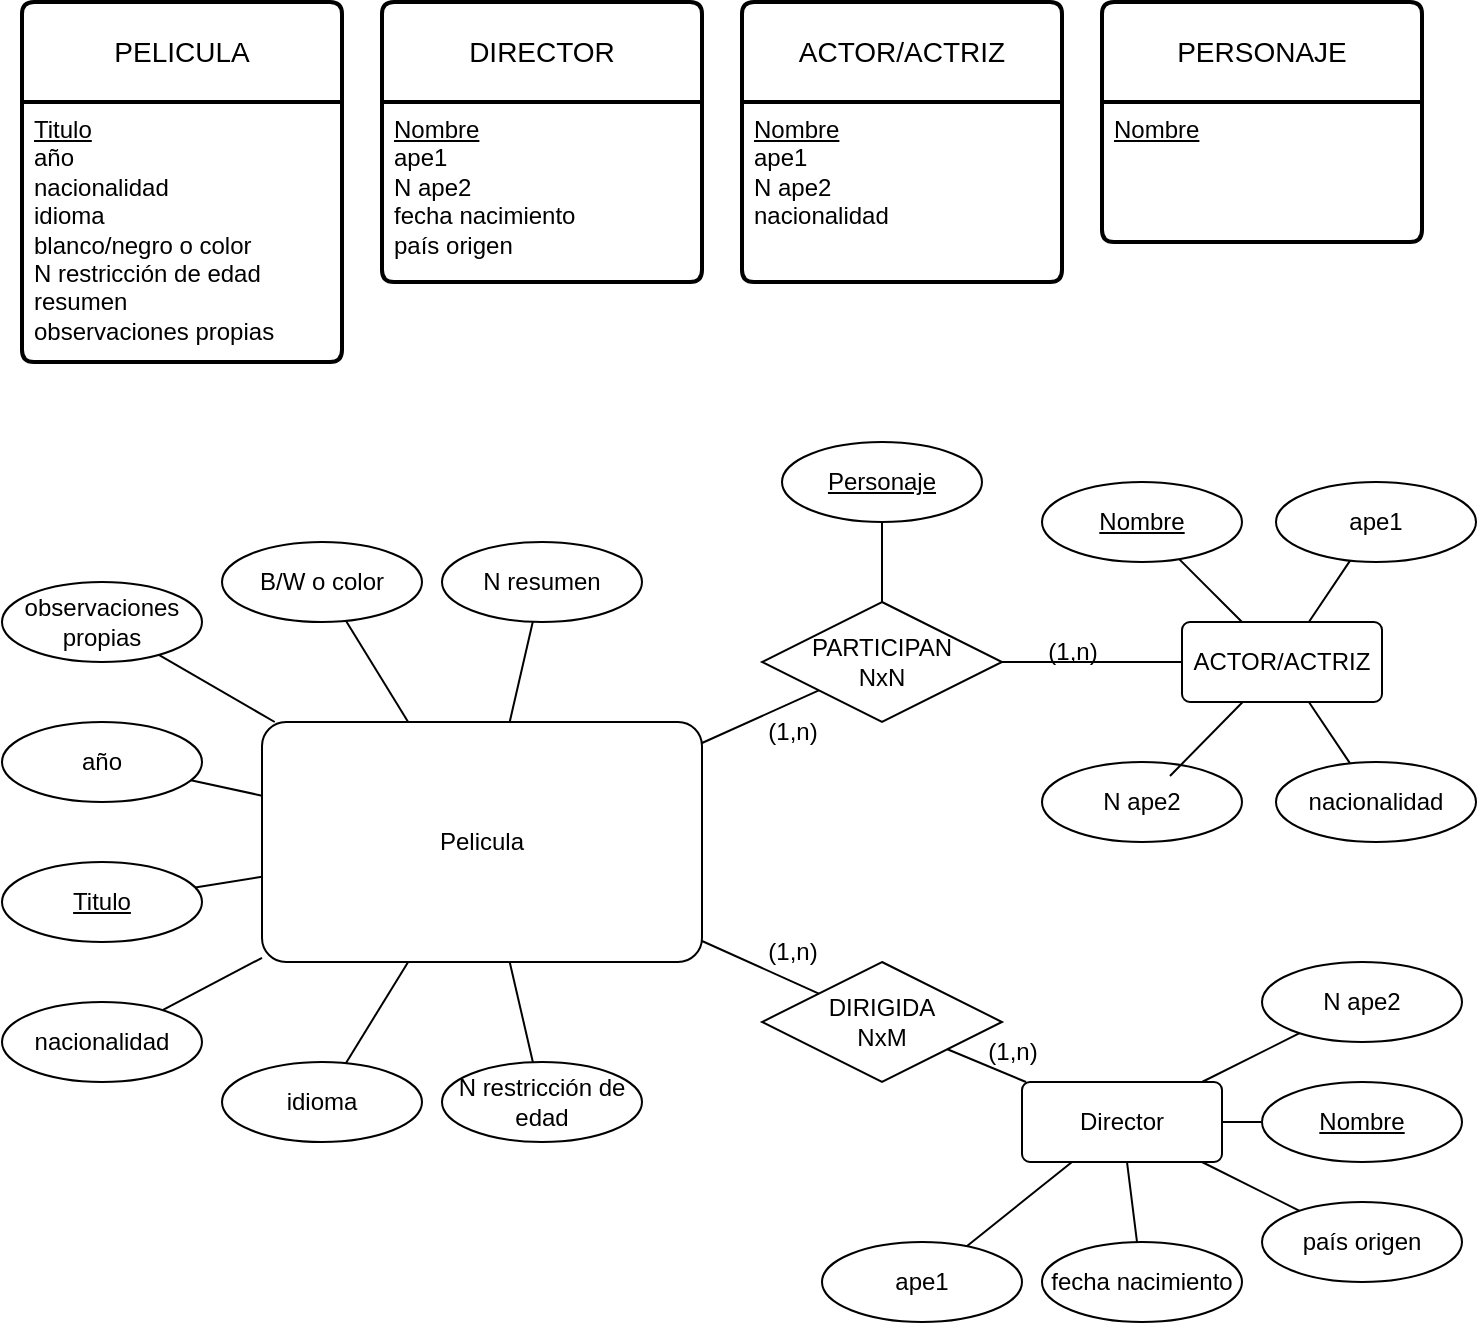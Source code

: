 <mxfile version="22.0.0" type="device">
  <diagram name="Página-1" id="LzWbx9pTt6WY4wY0gOwH">
    <mxGraphModel dx="840" dy="786" grid="1" gridSize="10" guides="1" tooltips="1" connect="1" arrows="1" fold="1" page="1" pageScale="1" pageWidth="827" pageHeight="1169" math="0" shadow="0">
      <root>
        <mxCell id="0" />
        <mxCell id="1" parent="0" />
        <mxCell id="9zpTmdCMwln6hK2Ll3PY-1" value="PELICULA" style="swimlane;childLayout=stackLayout;horizontal=1;startSize=50;horizontalStack=0;rounded=1;fontSize=14;fontStyle=0;strokeWidth=2;resizeParent=0;resizeLast=1;shadow=0;dashed=0;align=center;arcSize=4;whiteSpace=wrap;html=1;" vertex="1" parent="1">
          <mxGeometry x="40" y="40" width="160" height="180" as="geometry" />
        </mxCell>
        <mxCell id="9zpTmdCMwln6hK2Ll3PY-2" value="&lt;u&gt;Titulo&lt;br&gt;&lt;/u&gt;año&lt;br&gt;nacionalidad&lt;br&gt;idioma&lt;br&gt;blanco/negro o color&lt;br&gt;N restricción de edad&lt;br&gt;resumen&lt;br&gt;observaciones propias" style="align=left;strokeColor=none;fillColor=none;spacingLeft=4;fontSize=12;verticalAlign=top;resizable=0;rotatable=0;part=1;html=1;" vertex="1" parent="9zpTmdCMwln6hK2Ll3PY-1">
          <mxGeometry y="50" width="160" height="130" as="geometry" />
        </mxCell>
        <mxCell id="9zpTmdCMwln6hK2Ll3PY-3" value="DIRECTOR" style="swimlane;childLayout=stackLayout;horizontal=1;startSize=50;horizontalStack=0;rounded=1;fontSize=14;fontStyle=0;strokeWidth=2;resizeParent=0;resizeLast=1;shadow=0;dashed=0;align=center;arcSize=4;whiteSpace=wrap;html=1;" vertex="1" parent="1">
          <mxGeometry x="220" y="40" width="160" height="140" as="geometry" />
        </mxCell>
        <mxCell id="9zpTmdCMwln6hK2Ll3PY-4" value="&lt;u&gt;Nombre&lt;/u&gt;&lt;br&gt;ape1&lt;br&gt;N ape2&lt;br&gt;fecha nacimiento&lt;br&gt;país origen" style="align=left;strokeColor=none;fillColor=none;spacingLeft=4;fontSize=12;verticalAlign=top;resizable=0;rotatable=0;part=1;html=1;" vertex="1" parent="9zpTmdCMwln6hK2Ll3PY-3">
          <mxGeometry y="50" width="160" height="90" as="geometry" />
        </mxCell>
        <mxCell id="9zpTmdCMwln6hK2Ll3PY-5" value="ACTOR/ACTRIZ" style="swimlane;childLayout=stackLayout;horizontal=1;startSize=50;horizontalStack=0;rounded=1;fontSize=14;fontStyle=0;strokeWidth=2;resizeParent=0;resizeLast=1;shadow=0;dashed=0;align=center;arcSize=4;whiteSpace=wrap;html=1;" vertex="1" parent="1">
          <mxGeometry x="400" y="40" width="160" height="140" as="geometry" />
        </mxCell>
        <mxCell id="9zpTmdCMwln6hK2Ll3PY-6" value="&lt;u&gt;Nombre&lt;/u&gt;&lt;br&gt;ape1&lt;br&gt;N ape2&lt;br&gt;nacionalidad" style="align=left;strokeColor=none;fillColor=none;spacingLeft=4;fontSize=12;verticalAlign=top;resizable=0;rotatable=0;part=1;html=1;" vertex="1" parent="9zpTmdCMwln6hK2Ll3PY-5">
          <mxGeometry y="50" width="160" height="90" as="geometry" />
        </mxCell>
        <mxCell id="9zpTmdCMwln6hK2Ll3PY-8" value="Pelicula" style="rounded=1;arcSize=10;whiteSpace=wrap;html=1;align=center;" vertex="1" parent="1">
          <mxGeometry x="160" y="400" width="220" height="120" as="geometry" />
        </mxCell>
        <mxCell id="9zpTmdCMwln6hK2Ll3PY-10" value="Titulo" style="ellipse;whiteSpace=wrap;html=1;align=center;fontStyle=4;" vertex="1" parent="1">
          <mxGeometry x="30" y="470" width="100" height="40" as="geometry" />
        </mxCell>
        <mxCell id="9zpTmdCMwln6hK2Ll3PY-11" value="observaciones propias" style="ellipse;whiteSpace=wrap;html=1;align=center;" vertex="1" parent="1">
          <mxGeometry x="30" y="330" width="100" height="40" as="geometry" />
        </mxCell>
        <mxCell id="9zpTmdCMwln6hK2Ll3PY-12" value="ape1" style="ellipse;whiteSpace=wrap;html=1;align=center;" vertex="1" parent="1">
          <mxGeometry x="667" y="280" width="100" height="40" as="geometry" />
        </mxCell>
        <mxCell id="9zpTmdCMwln6hK2Ll3PY-13" value="N ape2" style="ellipse;whiteSpace=wrap;html=1;align=center;" vertex="1" parent="1">
          <mxGeometry x="660" y="520" width="100" height="40" as="geometry" />
        </mxCell>
        <mxCell id="9zpTmdCMwln6hK2Ll3PY-14" value="ape1" style="ellipse;whiteSpace=wrap;html=1;align=center;" vertex="1" parent="1">
          <mxGeometry x="440" y="660" width="100" height="40" as="geometry" />
        </mxCell>
        <mxCell id="9zpTmdCMwln6hK2Ll3PY-16" value="N resumen" style="ellipse;whiteSpace=wrap;html=1;align=center;" vertex="1" parent="1">
          <mxGeometry x="250" y="310" width="100" height="40" as="geometry" />
        </mxCell>
        <mxCell id="9zpTmdCMwln6hK2Ll3PY-17" value="N restricción de edad" style="ellipse;whiteSpace=wrap;html=1;align=center;" vertex="1" parent="1">
          <mxGeometry x="250" y="570" width="100" height="40" as="geometry" />
        </mxCell>
        <mxCell id="9zpTmdCMwln6hK2Ll3PY-18" value="B/W o color" style="ellipse;whiteSpace=wrap;html=1;align=center;" vertex="1" parent="1">
          <mxGeometry x="140" y="310" width="100" height="40" as="geometry" />
        </mxCell>
        <mxCell id="9zpTmdCMwln6hK2Ll3PY-19" value="idioma" style="ellipse;whiteSpace=wrap;html=1;align=center;" vertex="1" parent="1">
          <mxGeometry x="140" y="570" width="100" height="40" as="geometry" />
        </mxCell>
        <mxCell id="9zpTmdCMwln6hK2Ll3PY-20" value="nacionalidad" style="ellipse;whiteSpace=wrap;html=1;align=center;" vertex="1" parent="1">
          <mxGeometry x="30" y="540" width="100" height="40" as="geometry" />
        </mxCell>
        <mxCell id="9zpTmdCMwln6hK2Ll3PY-21" value="año" style="ellipse;whiteSpace=wrap;html=1;align=center;" vertex="1" parent="1">
          <mxGeometry x="30" y="400" width="100" height="40" as="geometry" />
        </mxCell>
        <mxCell id="9zpTmdCMwln6hK2Ll3PY-22" value="PERSONAJE" style="swimlane;childLayout=stackLayout;horizontal=1;startSize=50;horizontalStack=0;rounded=1;fontSize=14;fontStyle=0;strokeWidth=2;resizeParent=0;resizeLast=1;shadow=0;dashed=0;align=center;arcSize=4;whiteSpace=wrap;html=1;" vertex="1" parent="1">
          <mxGeometry x="580" y="40" width="160" height="120" as="geometry" />
        </mxCell>
        <mxCell id="9zpTmdCMwln6hK2Ll3PY-23" value="&lt;u&gt;Nombre&lt;/u&gt;&lt;br&gt;" style="align=left;strokeColor=none;fillColor=none;spacingLeft=4;fontSize=12;verticalAlign=top;resizable=0;rotatable=0;part=1;html=1;" vertex="1" parent="9zpTmdCMwln6hK2Ll3PY-22">
          <mxGeometry y="50" width="160" height="70" as="geometry" />
        </mxCell>
        <mxCell id="9zpTmdCMwln6hK2Ll3PY-26" value="Director" style="rounded=1;arcSize=10;whiteSpace=wrap;html=1;align=center;" vertex="1" parent="1">
          <mxGeometry x="540" y="580" width="100" height="40" as="geometry" />
        </mxCell>
        <mxCell id="9zpTmdCMwln6hK2Ll3PY-27" value="" style="endArrow=none;html=1;rounded=0;" edge="1" parent="1" source="9zpTmdCMwln6hK2Ll3PY-8" target="9zpTmdCMwln6hK2Ll3PY-16">
          <mxGeometry relative="1" as="geometry">
            <mxPoint x="300" y="330" as="sourcePoint" />
            <mxPoint x="460" y="330" as="targetPoint" />
          </mxGeometry>
        </mxCell>
        <mxCell id="9zpTmdCMwln6hK2Ll3PY-28" value="" style="endArrow=none;html=1;rounded=0;" edge="1" parent="1" source="9zpTmdCMwln6hK2Ll3PY-8" target="9zpTmdCMwln6hK2Ll3PY-18">
          <mxGeometry relative="1" as="geometry">
            <mxPoint x="294" y="410" as="sourcePoint" />
            <mxPoint x="305" y="360" as="targetPoint" />
          </mxGeometry>
        </mxCell>
        <mxCell id="9zpTmdCMwln6hK2Ll3PY-29" value="" style="endArrow=none;html=1;rounded=0;" edge="1" parent="1" source="9zpTmdCMwln6hK2Ll3PY-8" target="9zpTmdCMwln6hK2Ll3PY-11">
          <mxGeometry relative="1" as="geometry">
            <mxPoint x="304" y="420" as="sourcePoint" />
            <mxPoint x="315" y="370" as="targetPoint" />
          </mxGeometry>
        </mxCell>
        <mxCell id="9zpTmdCMwln6hK2Ll3PY-30" value="" style="endArrow=none;html=1;rounded=0;" edge="1" parent="1" source="9zpTmdCMwln6hK2Ll3PY-21" target="9zpTmdCMwln6hK2Ll3PY-8">
          <mxGeometry relative="1" as="geometry">
            <mxPoint x="314" y="430" as="sourcePoint" />
            <mxPoint x="325" y="380" as="targetPoint" />
          </mxGeometry>
        </mxCell>
        <mxCell id="9zpTmdCMwln6hK2Ll3PY-31" value="" style="endArrow=none;html=1;rounded=0;" edge="1" parent="1" source="9zpTmdCMwln6hK2Ll3PY-10" target="9zpTmdCMwln6hK2Ll3PY-8">
          <mxGeometry relative="1" as="geometry">
            <mxPoint x="324" y="440" as="sourcePoint" />
            <mxPoint x="335" y="390" as="targetPoint" />
          </mxGeometry>
        </mxCell>
        <mxCell id="9zpTmdCMwln6hK2Ll3PY-32" value="" style="endArrow=none;html=1;rounded=0;" edge="1" parent="1" source="9zpTmdCMwln6hK2Ll3PY-20" target="9zpTmdCMwln6hK2Ll3PY-8">
          <mxGeometry relative="1" as="geometry">
            <mxPoint x="334" y="450" as="sourcePoint" />
            <mxPoint x="345" y="400" as="targetPoint" />
          </mxGeometry>
        </mxCell>
        <mxCell id="9zpTmdCMwln6hK2Ll3PY-33" value="" style="endArrow=none;html=1;rounded=0;" edge="1" parent="1" source="9zpTmdCMwln6hK2Ll3PY-19" target="9zpTmdCMwln6hK2Ll3PY-8">
          <mxGeometry relative="1" as="geometry">
            <mxPoint x="344" y="460" as="sourcePoint" />
            <mxPoint x="355" y="410" as="targetPoint" />
          </mxGeometry>
        </mxCell>
        <mxCell id="9zpTmdCMwln6hK2Ll3PY-34" value="" style="endArrow=none;html=1;rounded=0;" edge="1" parent="1" source="9zpTmdCMwln6hK2Ll3PY-17" target="9zpTmdCMwln6hK2Ll3PY-8">
          <mxGeometry relative="1" as="geometry">
            <mxPoint x="354" y="470" as="sourcePoint" />
            <mxPoint x="365" y="420" as="targetPoint" />
          </mxGeometry>
        </mxCell>
        <mxCell id="9zpTmdCMwln6hK2Ll3PY-35" value="DIRIGIDA&lt;br&gt;NxM" style="shape=rhombus;perimeter=rhombusPerimeter;whiteSpace=wrap;html=1;align=center;" vertex="1" parent="1">
          <mxGeometry x="410" y="520" width="120" height="60" as="geometry" />
        </mxCell>
        <mxCell id="9zpTmdCMwln6hK2Ll3PY-36" value="" style="endArrow=none;html=1;rounded=0;" edge="1" parent="1" source="9zpTmdCMwln6hK2Ll3PY-8" target="9zpTmdCMwln6hK2Ll3PY-35">
          <mxGeometry relative="1" as="geometry">
            <mxPoint x="300" y="330" as="sourcePoint" />
            <mxPoint x="460" y="330" as="targetPoint" />
          </mxGeometry>
        </mxCell>
        <mxCell id="9zpTmdCMwln6hK2Ll3PY-37" value="" style="endArrow=none;html=1;rounded=0;" edge="1" parent="1" source="9zpTmdCMwln6hK2Ll3PY-35" target="9zpTmdCMwln6hK2Ll3PY-26">
          <mxGeometry relative="1" as="geometry">
            <mxPoint x="390" y="520" as="sourcePoint" />
            <mxPoint x="448" y="546" as="targetPoint" />
          </mxGeometry>
        </mxCell>
        <mxCell id="9zpTmdCMwln6hK2Ll3PY-38" value="Nombre" style="ellipse;whiteSpace=wrap;html=1;align=center;fontStyle=4;" vertex="1" parent="1">
          <mxGeometry x="660" y="580" width="100" height="40" as="geometry" />
        </mxCell>
        <mxCell id="9zpTmdCMwln6hK2Ll3PY-39" value="fecha nacimiento" style="ellipse;whiteSpace=wrap;html=1;align=center;" vertex="1" parent="1">
          <mxGeometry x="550" y="660" width="100" height="40" as="geometry" />
        </mxCell>
        <mxCell id="9zpTmdCMwln6hK2Ll3PY-40" value="país origen" style="ellipse;whiteSpace=wrap;html=1;align=center;" vertex="1" parent="1">
          <mxGeometry x="660" y="640" width="100" height="40" as="geometry" />
        </mxCell>
        <mxCell id="9zpTmdCMwln6hK2Ll3PY-41" value="" style="endArrow=none;html=1;rounded=0;" edge="1" parent="1" source="9zpTmdCMwln6hK2Ll3PY-14" target="9zpTmdCMwln6hK2Ll3PY-26">
          <mxGeometry relative="1" as="geometry">
            <mxPoint x="300" y="330" as="sourcePoint" />
            <mxPoint x="460" y="330" as="targetPoint" />
          </mxGeometry>
        </mxCell>
        <mxCell id="9zpTmdCMwln6hK2Ll3PY-42" value="" style="endArrow=none;html=1;rounded=0;" edge="1" parent="1" source="9zpTmdCMwln6hK2Ll3PY-39" target="9zpTmdCMwln6hK2Ll3PY-26">
          <mxGeometry relative="1" as="geometry">
            <mxPoint x="522" y="672" as="sourcePoint" />
            <mxPoint x="575" y="630" as="targetPoint" />
          </mxGeometry>
        </mxCell>
        <mxCell id="9zpTmdCMwln6hK2Ll3PY-43" value="" style="endArrow=none;html=1;rounded=0;" edge="1" parent="1" source="9zpTmdCMwln6hK2Ll3PY-40" target="9zpTmdCMwln6hK2Ll3PY-26">
          <mxGeometry relative="1" as="geometry">
            <mxPoint x="532" y="682" as="sourcePoint" />
            <mxPoint x="585" y="640" as="targetPoint" />
          </mxGeometry>
        </mxCell>
        <mxCell id="9zpTmdCMwln6hK2Ll3PY-44" value="" style="endArrow=none;html=1;rounded=0;" edge="1" parent="1" source="9zpTmdCMwln6hK2Ll3PY-38" target="9zpTmdCMwln6hK2Ll3PY-26">
          <mxGeometry relative="1" as="geometry">
            <mxPoint x="542" y="692" as="sourcePoint" />
            <mxPoint x="595" y="650" as="targetPoint" />
          </mxGeometry>
        </mxCell>
        <mxCell id="9zpTmdCMwln6hK2Ll3PY-45" value="" style="endArrow=none;html=1;rounded=0;" edge="1" parent="1" source="9zpTmdCMwln6hK2Ll3PY-13" target="9zpTmdCMwln6hK2Ll3PY-26">
          <mxGeometry relative="1" as="geometry">
            <mxPoint x="552" y="702" as="sourcePoint" />
            <mxPoint x="605" y="660" as="targetPoint" />
          </mxGeometry>
        </mxCell>
        <mxCell id="9zpTmdCMwln6hK2Ll3PY-46" value="(1,n)" style="text;html=1;align=center;verticalAlign=middle;resizable=0;points=[];autosize=1;strokeColor=none;fillColor=none;" vertex="1" parent="1">
          <mxGeometry x="400" y="500" width="50" height="30" as="geometry" />
        </mxCell>
        <mxCell id="9zpTmdCMwln6hK2Ll3PY-47" value="(1,n)" style="text;html=1;align=center;verticalAlign=middle;resizable=0;points=[];autosize=1;strokeColor=none;fillColor=none;" vertex="1" parent="1">
          <mxGeometry x="510" y="550" width="50" height="30" as="geometry" />
        </mxCell>
        <mxCell id="9zpTmdCMwln6hK2Ll3PY-50" value="ACTOR/ACTRIZ" style="rounded=1;arcSize=10;whiteSpace=wrap;html=1;align=center;" vertex="1" parent="1">
          <mxGeometry x="620" y="350" width="100" height="40" as="geometry" />
        </mxCell>
        <mxCell id="9zpTmdCMwln6hK2Ll3PY-52" value="N ape2" style="ellipse;whiteSpace=wrap;html=1;align=center;" vertex="1" parent="1">
          <mxGeometry x="550" y="420" width="100" height="40" as="geometry" />
        </mxCell>
        <mxCell id="9zpTmdCMwln6hK2Ll3PY-53" value="Personaje" style="ellipse;whiteSpace=wrap;html=1;align=center;fontStyle=4;" vertex="1" parent="1">
          <mxGeometry x="420" y="260" width="100" height="40" as="geometry" />
        </mxCell>
        <mxCell id="9zpTmdCMwln6hK2Ll3PY-54" value="" style="endArrow=none;html=1;rounded=0;" edge="1" parent="1" source="9zpTmdCMwln6hK2Ll3PY-53" target="9zpTmdCMwln6hK2Ll3PY-64">
          <mxGeometry relative="1" as="geometry">
            <mxPoint x="360" y="330" as="sourcePoint" />
            <mxPoint x="487.5" y="350" as="targetPoint" />
          </mxGeometry>
        </mxCell>
        <mxCell id="9zpTmdCMwln6hK2Ll3PY-55" value="" style="endArrow=none;html=1;rounded=0;" edge="1" parent="1" source="9zpTmdCMwln6hK2Ll3PY-8" target="9zpTmdCMwln6hK2Ll3PY-64">
          <mxGeometry relative="1" as="geometry">
            <mxPoint x="472" y="319" as="sourcePoint" />
            <mxPoint x="450" y="389.565" as="targetPoint" />
          </mxGeometry>
        </mxCell>
        <mxCell id="9zpTmdCMwln6hK2Ll3PY-57" value="" style="endArrow=none;html=1;rounded=0;" edge="1" parent="1" source="9zpTmdCMwln6hK2Ll3PY-64" target="9zpTmdCMwln6hK2Ll3PY-50">
          <mxGeometry relative="1" as="geometry">
            <mxPoint x="550" y="370" as="sourcePoint" />
            <mxPoint x="700" y="370" as="targetPoint" />
          </mxGeometry>
        </mxCell>
        <mxCell id="9zpTmdCMwln6hK2Ll3PY-58" value="nacionalidad" style="ellipse;whiteSpace=wrap;html=1;align=center;" vertex="1" parent="1">
          <mxGeometry x="667" y="420" width="100" height="40" as="geometry" />
        </mxCell>
        <mxCell id="9zpTmdCMwln6hK2Ll3PY-59" value="Nombre" style="ellipse;whiteSpace=wrap;html=1;align=center;fontStyle=4;" vertex="1" parent="1">
          <mxGeometry x="550" y="280" width="100" height="40" as="geometry" />
        </mxCell>
        <mxCell id="9zpTmdCMwln6hK2Ll3PY-60" value="" style="endArrow=none;html=1;rounded=0;" edge="1" parent="1" source="9zpTmdCMwln6hK2Ll3PY-59" target="9zpTmdCMwln6hK2Ll3PY-50">
          <mxGeometry relative="1" as="geometry">
            <mxPoint x="510" y="370" as="sourcePoint" />
            <mxPoint x="670" y="370" as="targetPoint" />
          </mxGeometry>
        </mxCell>
        <mxCell id="9zpTmdCMwln6hK2Ll3PY-61" value="" style="endArrow=none;html=1;rounded=0;" edge="1" parent="1" source="9zpTmdCMwln6hK2Ll3PY-12" target="9zpTmdCMwln6hK2Ll3PY-50">
          <mxGeometry relative="1" as="geometry">
            <mxPoint x="629" y="329" as="sourcePoint" />
            <mxPoint x="660" y="360" as="targetPoint" />
          </mxGeometry>
        </mxCell>
        <mxCell id="9zpTmdCMwln6hK2Ll3PY-62" value="" style="endArrow=none;html=1;rounded=0;exitX=0.64;exitY=0.175;exitDx=0;exitDy=0;exitPerimeter=0;" edge="1" parent="1" source="9zpTmdCMwln6hK2Ll3PY-52" target="9zpTmdCMwln6hK2Ll3PY-50">
          <mxGeometry relative="1" as="geometry">
            <mxPoint x="639" y="339" as="sourcePoint" />
            <mxPoint x="670" y="370" as="targetPoint" />
          </mxGeometry>
        </mxCell>
        <mxCell id="9zpTmdCMwln6hK2Ll3PY-63" value="" style="endArrow=none;html=1;rounded=0;" edge="1" parent="1" source="9zpTmdCMwln6hK2Ll3PY-50" target="9zpTmdCMwln6hK2Ll3PY-58">
          <mxGeometry relative="1" as="geometry">
            <mxPoint x="649" y="349" as="sourcePoint" />
            <mxPoint x="680" y="380" as="targetPoint" />
          </mxGeometry>
        </mxCell>
        <mxCell id="9zpTmdCMwln6hK2Ll3PY-64" value="PARTICIPAN&lt;br&gt;NxN" style="shape=rhombus;perimeter=rhombusPerimeter;whiteSpace=wrap;html=1;align=center;" vertex="1" parent="1">
          <mxGeometry x="410" y="340" width="120" height="60" as="geometry" />
        </mxCell>
        <mxCell id="9zpTmdCMwln6hK2Ll3PY-65" value="(1,n)" style="text;html=1;align=center;verticalAlign=middle;resizable=0;points=[];autosize=1;strokeColor=none;fillColor=none;" vertex="1" parent="1">
          <mxGeometry x="400" y="390" width="50" height="30" as="geometry" />
        </mxCell>
        <mxCell id="9zpTmdCMwln6hK2Ll3PY-66" value="(1,n)" style="text;html=1;align=center;verticalAlign=middle;resizable=0;points=[];autosize=1;strokeColor=none;fillColor=none;" vertex="1" parent="1">
          <mxGeometry x="540" y="350" width="50" height="30" as="geometry" />
        </mxCell>
      </root>
    </mxGraphModel>
  </diagram>
</mxfile>
